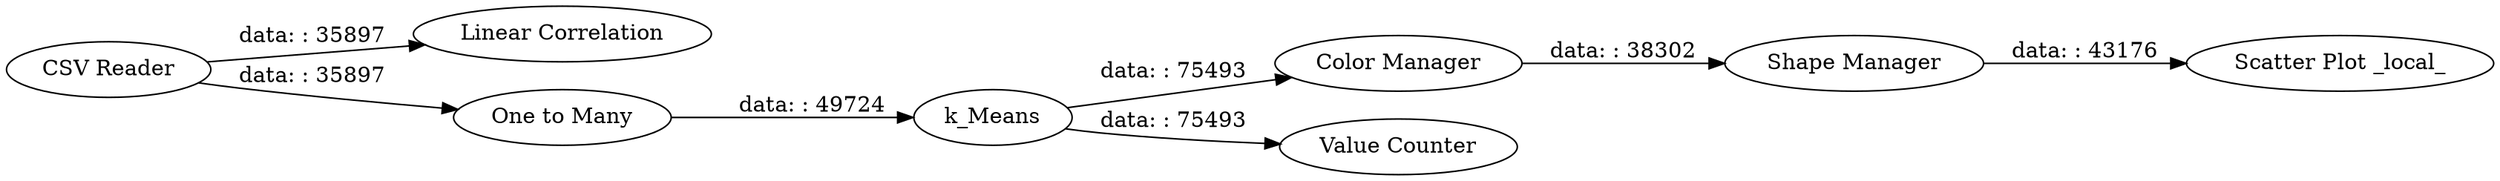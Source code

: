 digraph {
	"-6846823111768396937_120" [label=k_Means]
	"-6846823111768396937_117" [label="Scatter Plot _local_"]
	"-6846823111768396937_4" [label="Linear Correlation"]
	"-6846823111768396937_115" [label="Color Manager"]
	"-6846823111768396937_119" [label="CSV Reader"]
	"-6846823111768396937_116" [label="Shape Manager"]
	"-6846823111768396937_10" [label="Value Counter"]
	"-6846823111768396937_121" [label="One to Many"]
	"-6846823111768396937_120" -> "-6846823111768396937_10" [label="data: : 75493"]
	"-6846823111768396937_119" -> "-6846823111768396937_4" [label="data: : 35897"]
	"-6846823111768396937_115" -> "-6846823111768396937_116" [label="data: : 38302"]
	"-6846823111768396937_119" -> "-6846823111768396937_121" [label="data: : 35897"]
	"-6846823111768396937_120" -> "-6846823111768396937_115" [label="data: : 75493"]
	"-6846823111768396937_121" -> "-6846823111768396937_120" [label="data: : 49724"]
	"-6846823111768396937_116" -> "-6846823111768396937_117" [label="data: : 43176"]
	rankdir=LR
}
